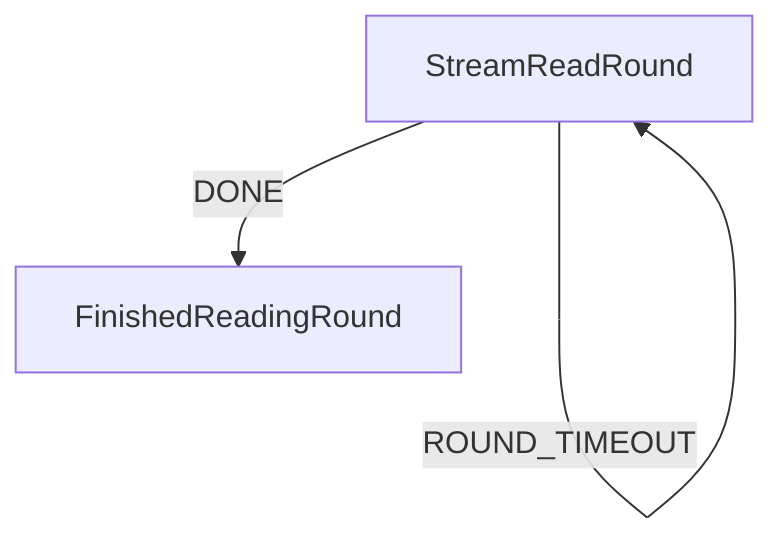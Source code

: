graph TD
  StreamReadRound
  FinishedReadingRound
  StreamReadRound
  StreamReadRound -->|API_ERROR| StreamReadRound
  StreamReadRound -->|DONE| FinishedReadingRound
  StreamReadRound -->|NO_MAJORITY| StreamReadRound
  StreamReadRound -->|ROUND_TIMEOUT| StreamReadRound
